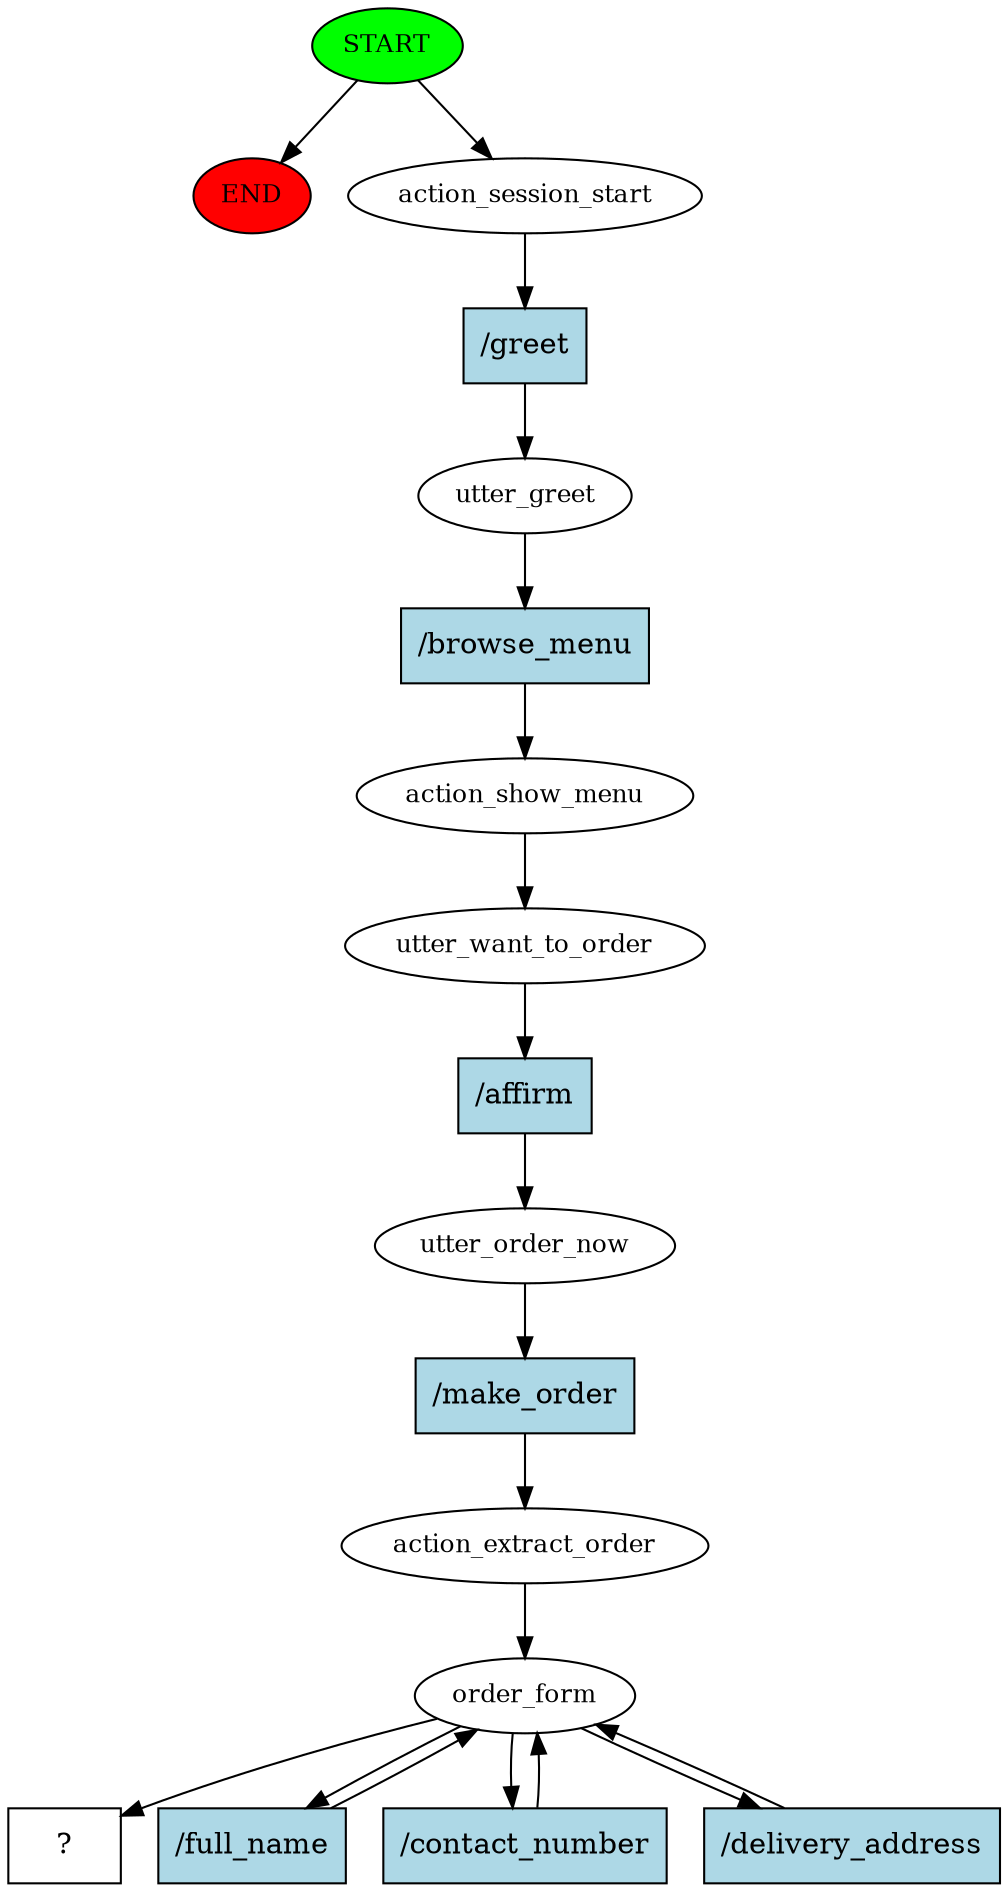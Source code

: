 digraph  {
0 [class="start active", fillcolor=green, fontsize=12, label=START, style=filled];
"-1" [class=end, fillcolor=red, fontsize=12, label=END, style=filled];
1 [class=active, fontsize=12, label=action_session_start];
2 [class=active, fontsize=12, label=utter_greet];
3 [class=active, fontsize=12, label=action_show_menu];
4 [class=active, fontsize=12, label=utter_want_to_order];
5 [class=active, fontsize=12, label=utter_order_now];
6 [class=active, fontsize=12, label=action_extract_order];
7 [class=active, fontsize=12, label=order_form];
11 [class="intent dashed active", label="  ?  ", shape=rect];
12 [class="intent active", fillcolor=lightblue, label="/greet", shape=rect, style=filled];
13 [class="intent active", fillcolor=lightblue, label="/browse_menu", shape=rect, style=filled];
14 [class="intent active", fillcolor=lightblue, label="/affirm", shape=rect, style=filled];
15 [class="intent active", fillcolor=lightblue, label="/make_order", shape=rect, style=filled];
16 [class="intent active", fillcolor=lightblue, label="/full_name", shape=rect, style=filled];
17 [class="intent active", fillcolor=lightblue, label="/contact_number", shape=rect, style=filled];
18 [class="intent active", fillcolor=lightblue, label="/delivery_address", shape=rect, style=filled];
0 -> "-1"  [class="", key=NONE, label=""];
0 -> 1  [class=active, key=NONE, label=""];
1 -> 12  [class=active, key=0];
2 -> 13  [class=active, key=0];
3 -> 4  [class=active, key=NONE, label=""];
4 -> 14  [class=active, key=0];
5 -> 15  [class=active, key=0];
6 -> 7  [class=active, key=NONE, label=""];
7 -> 11  [class=active, key=NONE, label=""];
7 -> 16  [class=active, key=0];
7 -> 17  [class=active, key=0];
7 -> 18  [class=active, key=0];
12 -> 2  [class=active, key=0];
13 -> 3  [class=active, key=0];
14 -> 5  [class=active, key=0];
15 -> 6  [class=active, key=0];
16 -> 7  [class=active, key=0];
17 -> 7  [class=active, key=0];
18 -> 7  [class=active, key=0];
}
